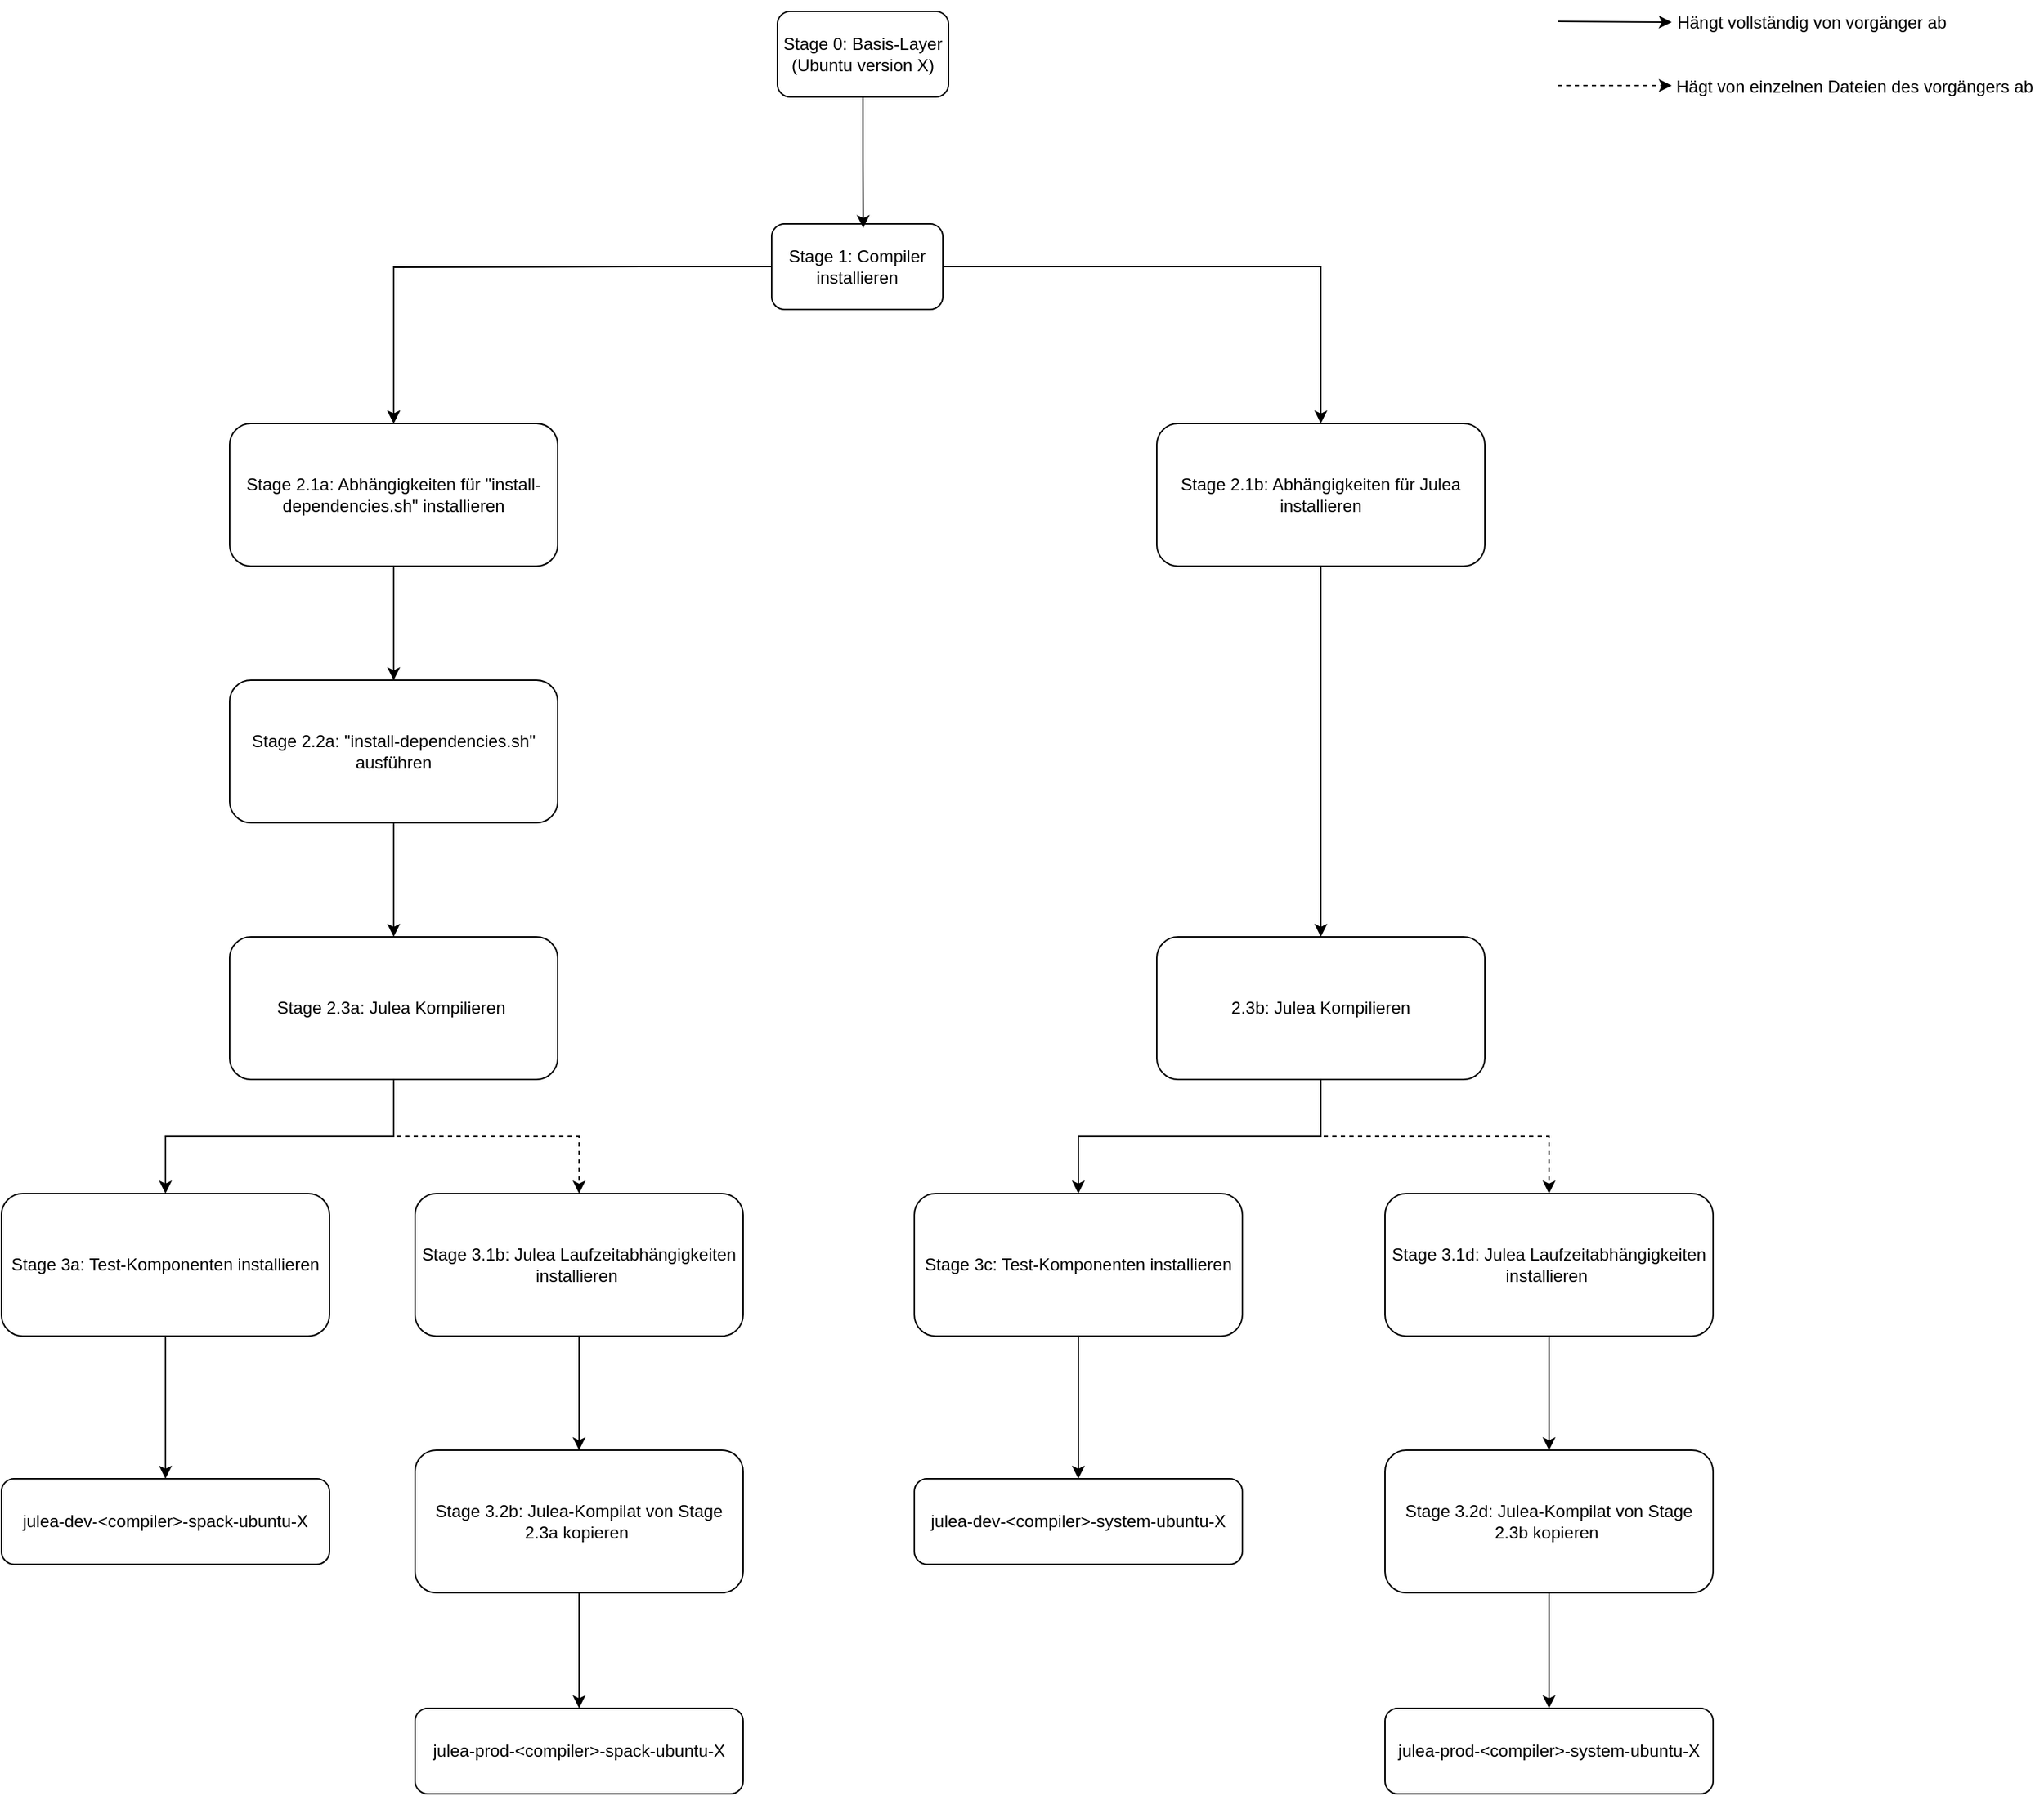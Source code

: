 <mxfile version="24.7.5">
  <diagram id="C5RBs43oDa-KdzZeNtuy" name="Page-1">
    <mxGraphModel dx="4375" dy="2460" grid="1" gridSize="10" guides="1" tooltips="1" connect="1" arrows="1" fold="1" page="1" pageScale="1" pageWidth="827" pageHeight="1169" math="0" shadow="0">
      <root>
        <mxCell id="WIyWlLk6GJQsqaUBKTNV-0" />
        <mxCell id="WIyWlLk6GJQsqaUBKTNV-1" parent="WIyWlLk6GJQsqaUBKTNV-0" />
        <mxCell id="78geTzPeZMI0ztwPiqvb-4" value="" style="edgeStyle=orthogonalEdgeStyle;rounded=0;orthogonalLoop=1;jettySize=auto;html=1;" parent="WIyWlLk6GJQsqaUBKTNV-1" target="78geTzPeZMI0ztwPiqvb-3" edge="1">
          <mxGeometry relative="1" as="geometry">
            <mxPoint x="260" y="239" as="sourcePoint" />
          </mxGeometry>
        </mxCell>
        <mxCell id="78geTzPeZMI0ztwPiqvb-5" value="" style="edgeStyle=orthogonalEdgeStyle;rounded=0;orthogonalLoop=1;jettySize=auto;html=1;exitX=0;exitY=0.5;exitDx=0;exitDy=0;" parent="WIyWlLk6GJQsqaUBKTNV-1" source="78geTzPeZMI0ztwPiqvb-1" target="78geTzPeZMI0ztwPiqvb-3" edge="1">
          <mxGeometry relative="1" as="geometry">
            <mxPoint x="260" y="239" as="sourcePoint" />
          </mxGeometry>
        </mxCell>
        <mxCell id="78geTzPeZMI0ztwPiqvb-7" style="edgeStyle=orthogonalEdgeStyle;rounded=0;orthogonalLoop=1;jettySize=auto;html=1;entryX=0.5;entryY=0;entryDx=0;entryDy=0;" parent="WIyWlLk6GJQsqaUBKTNV-1" source="78geTzPeZMI0ztwPiqvb-1" target="78geTzPeZMI0ztwPiqvb-9" edge="1">
          <mxGeometry relative="1" as="geometry">
            <mxPoint x="490" y="349" as="targetPoint" />
          </mxGeometry>
        </mxCell>
        <mxCell id="78geTzPeZMI0ztwPiqvb-1" value="Stage 1: Compiler installieren" style="rounded=1;whiteSpace=wrap;html=1;" parent="WIyWlLk6GJQsqaUBKTNV-1" vertex="1">
          <mxGeometry x="350" y="209" width="120" height="60" as="geometry" />
        </mxCell>
        <mxCell id="78geTzPeZMI0ztwPiqvb-12" style="edgeStyle=orthogonalEdgeStyle;rounded=0;orthogonalLoop=1;jettySize=auto;html=1;exitX=0.5;exitY=1;exitDx=0;exitDy=0;entryX=0.5;entryY=0;entryDx=0;entryDy=0;" parent="WIyWlLk6GJQsqaUBKTNV-1" source="78geTzPeZMI0ztwPiqvb-3" target="78geTzPeZMI0ztwPiqvb-10" edge="1">
          <mxGeometry relative="1" as="geometry" />
        </mxCell>
        <mxCell id="78geTzPeZMI0ztwPiqvb-3" value="Stage 2.1a: Abhängigkeiten für &quot;install-dependencies.sh&quot; installieren" style="whiteSpace=wrap;html=1;rounded=1;" parent="WIyWlLk6GJQsqaUBKTNV-1" vertex="1">
          <mxGeometry x="-30" y="349" width="230" height="100" as="geometry" />
        </mxCell>
        <mxCell id="78geTzPeZMI0ztwPiqvb-13" style="edgeStyle=orthogonalEdgeStyle;rounded=0;orthogonalLoop=1;jettySize=auto;html=1;exitX=0.5;exitY=1;exitDx=0;exitDy=0;entryX=0.5;entryY=0;entryDx=0;entryDy=0;" parent="WIyWlLk6GJQsqaUBKTNV-1" source="78geTzPeZMI0ztwPiqvb-9" target="78geTzPeZMI0ztwPiqvb-11" edge="1">
          <mxGeometry relative="1" as="geometry" />
        </mxCell>
        <mxCell id="78geTzPeZMI0ztwPiqvb-9" value="Stage 2.1b: Abhängigkeiten für Julea installieren" style="whiteSpace=wrap;html=1;rounded=1;" parent="WIyWlLk6GJQsqaUBKTNV-1" vertex="1">
          <mxGeometry x="620" y="349" width="230" height="100" as="geometry" />
        </mxCell>
        <mxCell id="78geTzPeZMI0ztwPiqvb-15" style="edgeStyle=orthogonalEdgeStyle;rounded=0;orthogonalLoop=1;jettySize=auto;html=1;exitX=0.5;exitY=1;exitDx=0;exitDy=0;entryX=0.5;entryY=0;entryDx=0;entryDy=0;" parent="WIyWlLk6GJQsqaUBKTNV-1" source="78geTzPeZMI0ztwPiqvb-10" target="78geTzPeZMI0ztwPiqvb-14" edge="1">
          <mxGeometry relative="1" as="geometry" />
        </mxCell>
        <mxCell id="78geTzPeZMI0ztwPiqvb-10" value="Stage 2.2a: &quot;install-dependencies.sh&quot; ausführen" style="whiteSpace=wrap;html=1;rounded=1;" parent="WIyWlLk6GJQsqaUBKTNV-1" vertex="1">
          <mxGeometry x="-30" y="529" width="230" height="100" as="geometry" />
        </mxCell>
        <mxCell id="78geTzPeZMI0ztwPiqvb-23" style="edgeStyle=orthogonalEdgeStyle;rounded=0;orthogonalLoop=1;jettySize=auto;html=1;entryX=0.5;entryY=0;entryDx=0;entryDy=0;" parent="WIyWlLk6GJQsqaUBKTNV-1" source="78geTzPeZMI0ztwPiqvb-11" target="78geTzPeZMI0ztwPiqvb-21" edge="1">
          <mxGeometry relative="1" as="geometry" />
        </mxCell>
        <mxCell id="78geTzPeZMI0ztwPiqvb-24" style="edgeStyle=orthogonalEdgeStyle;rounded=0;orthogonalLoop=1;jettySize=auto;html=1;entryX=0.5;entryY=0;entryDx=0;entryDy=0;dashed=1;" parent="WIyWlLk6GJQsqaUBKTNV-1" source="78geTzPeZMI0ztwPiqvb-11" target="78geTzPeZMI0ztwPiqvb-22" edge="1">
          <mxGeometry relative="1" as="geometry" />
        </mxCell>
        <mxCell id="78geTzPeZMI0ztwPiqvb-11" value="2.3b: Julea Kompilieren" style="whiteSpace=wrap;html=1;rounded=1;" parent="WIyWlLk6GJQsqaUBKTNV-1" vertex="1">
          <mxGeometry x="620" y="709" width="230" height="100" as="geometry" />
        </mxCell>
        <mxCell id="78geTzPeZMI0ztwPiqvb-19" style="edgeStyle=orthogonalEdgeStyle;rounded=0;orthogonalLoop=1;jettySize=auto;html=1;exitX=0.5;exitY=1;exitDx=0;exitDy=0;entryX=0.5;entryY=0;entryDx=0;entryDy=0;" parent="WIyWlLk6GJQsqaUBKTNV-1" source="78geTzPeZMI0ztwPiqvb-14" target="78geTzPeZMI0ztwPiqvb-17" edge="1">
          <mxGeometry relative="1" as="geometry" />
        </mxCell>
        <mxCell id="78geTzPeZMI0ztwPiqvb-20" style="edgeStyle=orthogonalEdgeStyle;rounded=0;orthogonalLoop=1;jettySize=auto;html=1;entryX=0.5;entryY=0;entryDx=0;entryDy=0;dashed=1;" parent="WIyWlLk6GJQsqaUBKTNV-1" source="78geTzPeZMI0ztwPiqvb-14" target="78geTzPeZMI0ztwPiqvb-18" edge="1">
          <mxGeometry relative="1" as="geometry" />
        </mxCell>
        <mxCell id="78geTzPeZMI0ztwPiqvb-14" value="Stage 2.3a: Julea Kompilieren&amp;nbsp;" style="whiteSpace=wrap;html=1;rounded=1;" parent="WIyWlLk6GJQsqaUBKTNV-1" vertex="1">
          <mxGeometry x="-30" y="709" width="230" height="100" as="geometry" />
        </mxCell>
        <mxCell id="zp4V2_EaAILMSw2vBRc9-3" value="" style="edgeStyle=orthogonalEdgeStyle;rounded=0;orthogonalLoop=1;jettySize=auto;html=1;" edge="1" parent="WIyWlLk6GJQsqaUBKTNV-1" source="78geTzPeZMI0ztwPiqvb-17" target="zp4V2_EaAILMSw2vBRc9-2">
          <mxGeometry relative="1" as="geometry" />
        </mxCell>
        <mxCell id="78geTzPeZMI0ztwPiqvb-17" value="Stage 3a: Test-Komponenten installieren" style="whiteSpace=wrap;html=1;rounded=1;" parent="WIyWlLk6GJQsqaUBKTNV-1" vertex="1">
          <mxGeometry x="-190" y="889" width="230" height="100" as="geometry" />
        </mxCell>
        <mxCell id="78geTzPeZMI0ztwPiqvb-29" style="edgeStyle=orthogonalEdgeStyle;rounded=0;orthogonalLoop=1;jettySize=auto;html=1;entryX=0.5;entryY=0;entryDx=0;entryDy=0;" parent="WIyWlLk6GJQsqaUBKTNV-1" source="78geTzPeZMI0ztwPiqvb-18" target="78geTzPeZMI0ztwPiqvb-28" edge="1">
          <mxGeometry relative="1" as="geometry" />
        </mxCell>
        <mxCell id="78geTzPeZMI0ztwPiqvb-18" value="Stage 3.1b: Julea Laufzeitabhängigkeiten installieren&amp;nbsp;" style="whiteSpace=wrap;html=1;rounded=1;" parent="WIyWlLk6GJQsqaUBKTNV-1" vertex="1">
          <mxGeometry x="100" y="889" width="230" height="100" as="geometry" />
        </mxCell>
        <mxCell id="zp4V2_EaAILMSw2vBRc9-7" style="edgeStyle=orthogonalEdgeStyle;rounded=0;orthogonalLoop=1;jettySize=auto;html=1;entryX=0.5;entryY=0;entryDx=0;entryDy=0;" edge="1" parent="WIyWlLk6GJQsqaUBKTNV-1" source="78geTzPeZMI0ztwPiqvb-21" target="zp4V2_EaAILMSw2vBRc9-6">
          <mxGeometry relative="1" as="geometry" />
        </mxCell>
        <mxCell id="78geTzPeZMI0ztwPiqvb-21" value="Stage 3c: Test-Komponenten installieren" style="whiteSpace=wrap;html=1;rounded=1;" parent="WIyWlLk6GJQsqaUBKTNV-1" vertex="1">
          <mxGeometry x="450" y="889" width="230" height="100" as="geometry" />
        </mxCell>
        <mxCell id="78geTzPeZMI0ztwPiqvb-26" style="edgeStyle=orthogonalEdgeStyle;rounded=0;orthogonalLoop=1;jettySize=auto;html=1;" parent="WIyWlLk6GJQsqaUBKTNV-1" source="78geTzPeZMI0ztwPiqvb-22" target="78geTzPeZMI0ztwPiqvb-25" edge="1">
          <mxGeometry relative="1" as="geometry" />
        </mxCell>
        <mxCell id="78geTzPeZMI0ztwPiqvb-22" value="Stage 3.1d: Julea Laufzeitabhängigkeiten installieren&amp;nbsp;" style="whiteSpace=wrap;html=1;rounded=1;" parent="WIyWlLk6GJQsqaUBKTNV-1" vertex="1">
          <mxGeometry x="780" y="889" width="230" height="100" as="geometry" />
        </mxCell>
        <mxCell id="zp4V2_EaAILMSw2vBRc9-9" style="edgeStyle=orthogonalEdgeStyle;rounded=0;orthogonalLoop=1;jettySize=auto;html=1;entryX=0.5;entryY=0;entryDx=0;entryDy=0;" edge="1" parent="WIyWlLk6GJQsqaUBKTNV-1" source="78geTzPeZMI0ztwPiqvb-25" target="zp4V2_EaAILMSw2vBRc9-8">
          <mxGeometry relative="1" as="geometry" />
        </mxCell>
        <mxCell id="78geTzPeZMI0ztwPiqvb-25" value="Stage 3.2d: Julea-Kompilat von Stage 2.3b kopieren&amp;nbsp;" style="whiteSpace=wrap;html=1;rounded=1;" parent="WIyWlLk6GJQsqaUBKTNV-1" vertex="1">
          <mxGeometry x="780" y="1069" width="230" height="100" as="geometry" />
        </mxCell>
        <mxCell id="zp4V2_EaAILMSw2vBRc9-5" style="edgeStyle=orthogonalEdgeStyle;rounded=0;orthogonalLoop=1;jettySize=auto;html=1;entryX=0.5;entryY=0;entryDx=0;entryDy=0;" edge="1" parent="WIyWlLk6GJQsqaUBKTNV-1" source="78geTzPeZMI0ztwPiqvb-28" target="zp4V2_EaAILMSw2vBRc9-4">
          <mxGeometry relative="1" as="geometry" />
        </mxCell>
        <mxCell id="78geTzPeZMI0ztwPiqvb-28" value="Stage 3.2b: Julea-Kompilat von Stage 2.3a kopieren&amp;nbsp;" style="whiteSpace=wrap;html=1;rounded=1;" parent="WIyWlLk6GJQsqaUBKTNV-1" vertex="1">
          <mxGeometry x="100" y="1069" width="230" height="100" as="geometry" />
        </mxCell>
        <mxCell id="78geTzPeZMI0ztwPiqvb-30" value="" style="endArrow=classic;html=1;rounded=0;dashed=1;" parent="WIyWlLk6GJQsqaUBKTNV-1" edge="1">
          <mxGeometry width="50" height="50" relative="1" as="geometry">
            <mxPoint x="901" y="112" as="sourcePoint" />
            <mxPoint x="981" y="112" as="targetPoint" />
          </mxGeometry>
        </mxCell>
        <mxCell id="78geTzPeZMI0ztwPiqvb-31" value="" style="endArrow=classic;html=1;rounded=0;" parent="WIyWlLk6GJQsqaUBKTNV-1" edge="1">
          <mxGeometry width="50" height="50" relative="1" as="geometry">
            <mxPoint x="901" y="67" as="sourcePoint" />
            <mxPoint x="981" y="67.5" as="targetPoint" />
          </mxGeometry>
        </mxCell>
        <mxCell id="78geTzPeZMI0ztwPiqvb-32" value="Hängt vollständig von vorgänger ab&amp;nbsp;" style="text;html=1;align=center;verticalAlign=middle;whiteSpace=wrap;rounded=0;" parent="WIyWlLk6GJQsqaUBKTNV-1" vertex="1">
          <mxGeometry x="981" y="52.5" width="200" height="30" as="geometry" />
        </mxCell>
        <mxCell id="78geTzPeZMI0ztwPiqvb-33" value="Hägt von einzelnen Dateien des vorgängers ab&amp;nbsp;" style="text;html=1;align=center;verticalAlign=middle;whiteSpace=wrap;rounded=0;" parent="WIyWlLk6GJQsqaUBKTNV-1" vertex="1">
          <mxGeometry x="981" y="97.5" width="260" height="30" as="geometry" />
        </mxCell>
        <mxCell id="zp4V2_EaAILMSw2vBRc9-0" value="Stage 0: Basis-Layer (Ubuntu version X)" style="rounded=1;whiteSpace=wrap;html=1;" vertex="1" parent="WIyWlLk6GJQsqaUBKTNV-1">
          <mxGeometry x="354" y="60" width="120" height="60" as="geometry" />
        </mxCell>
        <mxCell id="zp4V2_EaAILMSw2vBRc9-1" style="edgeStyle=orthogonalEdgeStyle;rounded=0;orthogonalLoop=1;jettySize=auto;html=1;entryX=0.535;entryY=0.048;entryDx=0;entryDy=0;entryPerimeter=0;" edge="1" parent="WIyWlLk6GJQsqaUBKTNV-1" source="zp4V2_EaAILMSw2vBRc9-0" target="78geTzPeZMI0ztwPiqvb-1">
          <mxGeometry relative="1" as="geometry" />
        </mxCell>
        <mxCell id="zp4V2_EaAILMSw2vBRc9-2" value="julea-dev-&amp;lt;compiler&amp;gt;-spack-ubuntu-X" style="whiteSpace=wrap;html=1;rounded=1;" vertex="1" parent="WIyWlLk6GJQsqaUBKTNV-1">
          <mxGeometry x="-190" y="1089" width="230" height="60" as="geometry" />
        </mxCell>
        <mxCell id="zp4V2_EaAILMSw2vBRc9-4" value="julea-prod-&amp;lt;compiler&amp;gt;-spack-ubuntu-X" style="whiteSpace=wrap;html=1;rounded=1;" vertex="1" parent="WIyWlLk6GJQsqaUBKTNV-1">
          <mxGeometry x="100" y="1250" width="230" height="60" as="geometry" />
        </mxCell>
        <mxCell id="zp4V2_EaAILMSw2vBRc9-6" value="julea-dev-&amp;lt;compiler&amp;gt;-system-ubuntu-X" style="whiteSpace=wrap;html=1;rounded=1;" vertex="1" parent="WIyWlLk6GJQsqaUBKTNV-1">
          <mxGeometry x="450" y="1089" width="230" height="60" as="geometry" />
        </mxCell>
        <mxCell id="zp4V2_EaAILMSw2vBRc9-8" value="julea-prod-&amp;lt;compiler&amp;gt;-system-ubuntu-X" style="whiteSpace=wrap;html=1;rounded=1;" vertex="1" parent="WIyWlLk6GJQsqaUBKTNV-1">
          <mxGeometry x="780" y="1250" width="230" height="60" as="geometry" />
        </mxCell>
      </root>
    </mxGraphModel>
  </diagram>
</mxfile>
